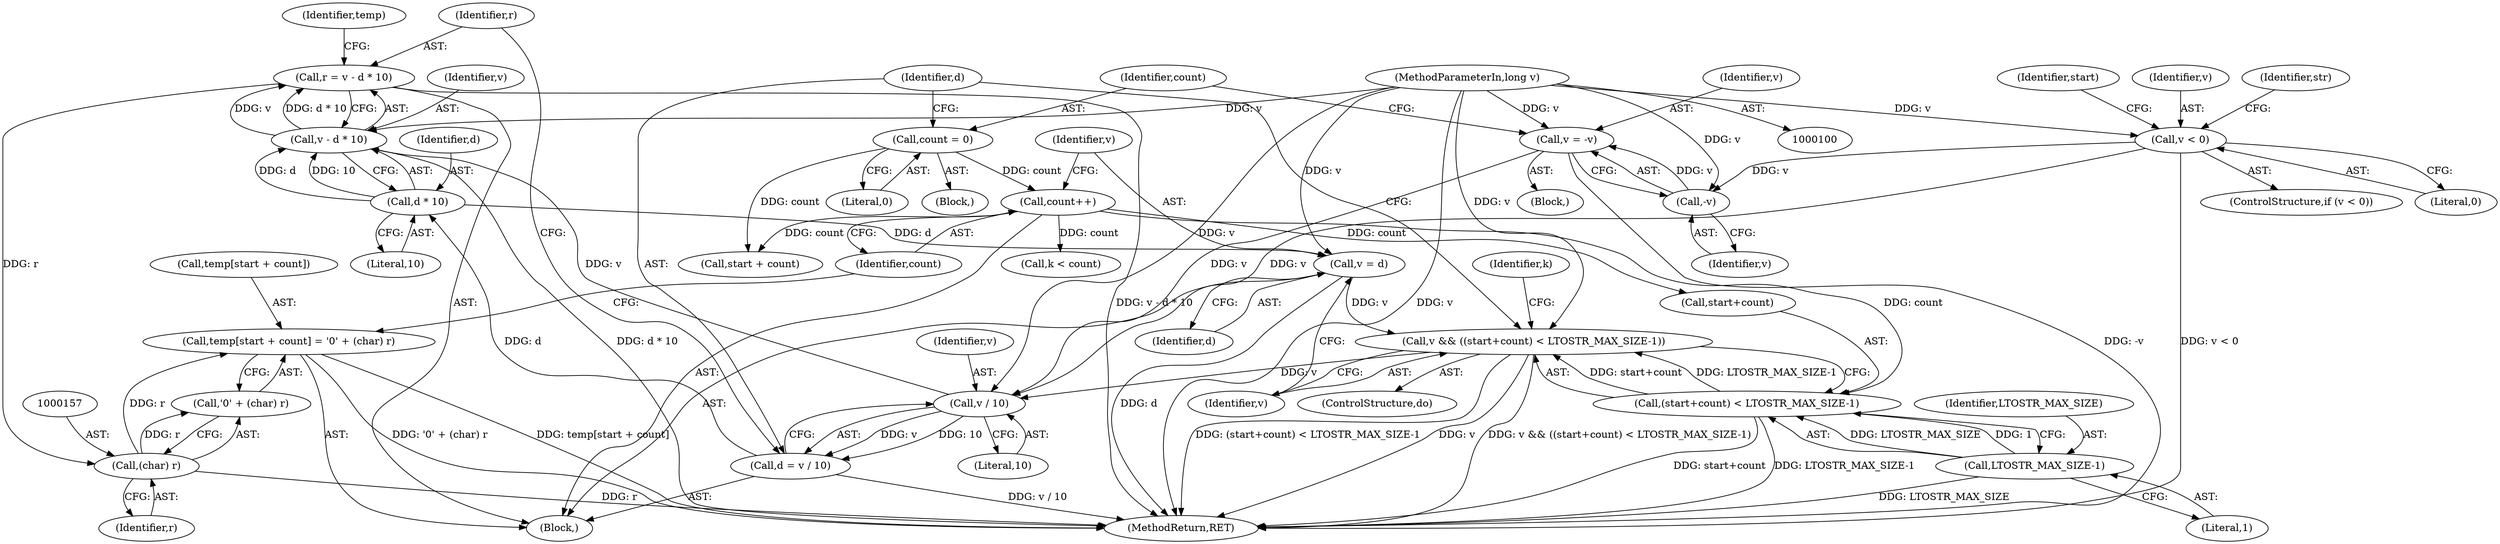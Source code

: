 digraph "0_savannah_4d4f992826a4962790ecd0cce6fbba4a415ce149@array" {
"1000148" [label="(Call,temp[start + count] = '0' + (char) r)"];
"1000156" [label="(Call,(char) r)"];
"1000141" [label="(Call,r = v - d * 10)"];
"1000143" [label="(Call,v - d * 10)"];
"1000138" [label="(Call,v / 10)"];
"1000111" [label="(Call,v < 0)"];
"1000101" [label="(MethodParameterIn,long v)"];
"1000123" [label="(Call,v = -v)"];
"1000125" [label="(Call,-v)"];
"1000164" [label="(Call,v && ((start+count) < LTOSTR_MAX_SIZE-1))"];
"1000161" [label="(Call,v = d)"];
"1000145" [label="(Call,d * 10)"];
"1000136" [label="(Call,d = v / 10)"];
"1000166" [label="(Call,(start+count) < LTOSTR_MAX_SIZE-1)"];
"1000159" [label="(Call,count++)"];
"1000131" [label="(Call,count = 0)"];
"1000170" [label="(Call,LTOSTR_MAX_SIZE-1)"];
"1000160" [label="(Identifier,count)"];
"1000166" [label="(Call,(start+count) < LTOSTR_MAX_SIZE-1)"];
"1000135" [label="(Block,)"];
"1000138" [label="(Call,v / 10)"];
"1000150" [label="(Identifier,temp)"];
"1000129" [label="(Identifier,start)"];
"1000103" [label="(Block,)"];
"1000156" [label="(Call,(char) r)"];
"1000158" [label="(Identifier,r)"];
"1000111" [label="(Call,v < 0)"];
"1000163" [label="(Identifier,d)"];
"1000146" [label="(Identifier,d)"];
"1000161" [label="(Call,v = d)"];
"1000142" [label="(Identifier,r)"];
"1000175" [label="(Identifier,k)"];
"1000132" [label="(Identifier,count)"];
"1000162" [label="(Identifier,v)"];
"1000177" [label="(Call,k < count)"];
"1000148" [label="(Call,temp[start + count] = '0' + (char) r)"];
"1000136" [label="(Call,d = v / 10)"];
"1000125" [label="(Call,-v)"];
"1000170" [label="(Call,LTOSTR_MAX_SIZE-1)"];
"1000165" [label="(Identifier,v)"];
"1000143" [label="(Call,v - d * 10)"];
"1000140" [label="(Literal,10)"];
"1000154" [label="(Call,'0' + (char) r)"];
"1000167" [label="(Call,start+count)"];
"1000134" [label="(ControlStructure,do)"];
"1000206" [label="(MethodReturn,RET)"];
"1000159" [label="(Call,count++)"];
"1000131" [label="(Call,count = 0)"];
"1000149" [label="(Call,temp[start + count])"];
"1000133" [label="(Literal,0)"];
"1000110" [label="(ControlStructure,if (v < 0))"];
"1000164" [label="(Call,v && ((start+count) < LTOSTR_MAX_SIZE-1))"];
"1000172" [label="(Literal,1)"];
"1000113" [label="(Literal,0)"];
"1000141" [label="(Call,r = v - d * 10)"];
"1000112" [label="(Identifier,v)"];
"1000114" [label="(Block,)"];
"1000147" [label="(Literal,10)"];
"1000151" [label="(Call,start + count)"];
"1000145" [label="(Call,d * 10)"];
"1000126" [label="(Identifier,v)"];
"1000101" [label="(MethodParameterIn,long v)"];
"1000139" [label="(Identifier,v)"];
"1000144" [label="(Identifier,v)"];
"1000137" [label="(Identifier,d)"];
"1000171" [label="(Identifier,LTOSTR_MAX_SIZE)"];
"1000123" [label="(Call,v = -v)"];
"1000124" [label="(Identifier,v)"];
"1000117" [label="(Identifier,str)"];
"1000148" -> "1000135"  [label="AST: "];
"1000148" -> "1000154"  [label="CFG: "];
"1000149" -> "1000148"  [label="AST: "];
"1000154" -> "1000148"  [label="AST: "];
"1000160" -> "1000148"  [label="CFG: "];
"1000148" -> "1000206"  [label="DDG: '0' + (char) r"];
"1000148" -> "1000206"  [label="DDG: temp[start + count]"];
"1000156" -> "1000148"  [label="DDG: r"];
"1000156" -> "1000154"  [label="AST: "];
"1000156" -> "1000158"  [label="CFG: "];
"1000157" -> "1000156"  [label="AST: "];
"1000158" -> "1000156"  [label="AST: "];
"1000154" -> "1000156"  [label="CFG: "];
"1000156" -> "1000206"  [label="DDG: r"];
"1000156" -> "1000154"  [label="DDG: r"];
"1000141" -> "1000156"  [label="DDG: r"];
"1000141" -> "1000135"  [label="AST: "];
"1000141" -> "1000143"  [label="CFG: "];
"1000142" -> "1000141"  [label="AST: "];
"1000143" -> "1000141"  [label="AST: "];
"1000150" -> "1000141"  [label="CFG: "];
"1000141" -> "1000206"  [label="DDG: v - d * 10"];
"1000143" -> "1000141"  [label="DDG: v"];
"1000143" -> "1000141"  [label="DDG: d * 10"];
"1000143" -> "1000145"  [label="CFG: "];
"1000144" -> "1000143"  [label="AST: "];
"1000145" -> "1000143"  [label="AST: "];
"1000143" -> "1000206"  [label="DDG: d * 10"];
"1000138" -> "1000143"  [label="DDG: v"];
"1000101" -> "1000143"  [label="DDG: v"];
"1000145" -> "1000143"  [label="DDG: d"];
"1000145" -> "1000143"  [label="DDG: 10"];
"1000138" -> "1000136"  [label="AST: "];
"1000138" -> "1000140"  [label="CFG: "];
"1000139" -> "1000138"  [label="AST: "];
"1000140" -> "1000138"  [label="AST: "];
"1000136" -> "1000138"  [label="CFG: "];
"1000138" -> "1000136"  [label="DDG: v"];
"1000138" -> "1000136"  [label="DDG: 10"];
"1000111" -> "1000138"  [label="DDG: v"];
"1000123" -> "1000138"  [label="DDG: v"];
"1000164" -> "1000138"  [label="DDG: v"];
"1000101" -> "1000138"  [label="DDG: v"];
"1000111" -> "1000110"  [label="AST: "];
"1000111" -> "1000113"  [label="CFG: "];
"1000112" -> "1000111"  [label="AST: "];
"1000113" -> "1000111"  [label="AST: "];
"1000117" -> "1000111"  [label="CFG: "];
"1000129" -> "1000111"  [label="CFG: "];
"1000111" -> "1000206"  [label="DDG: v < 0"];
"1000101" -> "1000111"  [label="DDG: v"];
"1000111" -> "1000125"  [label="DDG: v"];
"1000101" -> "1000100"  [label="AST: "];
"1000101" -> "1000206"  [label="DDG: v"];
"1000101" -> "1000123"  [label="DDG: v"];
"1000101" -> "1000125"  [label="DDG: v"];
"1000101" -> "1000161"  [label="DDG: v"];
"1000101" -> "1000164"  [label="DDG: v"];
"1000123" -> "1000114"  [label="AST: "];
"1000123" -> "1000125"  [label="CFG: "];
"1000124" -> "1000123"  [label="AST: "];
"1000125" -> "1000123"  [label="AST: "];
"1000132" -> "1000123"  [label="CFG: "];
"1000123" -> "1000206"  [label="DDG: -v"];
"1000125" -> "1000123"  [label="DDG: v"];
"1000125" -> "1000126"  [label="CFG: "];
"1000126" -> "1000125"  [label="AST: "];
"1000164" -> "1000134"  [label="AST: "];
"1000164" -> "1000165"  [label="CFG: "];
"1000164" -> "1000166"  [label="CFG: "];
"1000165" -> "1000164"  [label="AST: "];
"1000166" -> "1000164"  [label="AST: "];
"1000137" -> "1000164"  [label="CFG: "];
"1000175" -> "1000164"  [label="CFG: "];
"1000164" -> "1000206"  [label="DDG: v && ((start+count) < LTOSTR_MAX_SIZE-1)"];
"1000164" -> "1000206"  [label="DDG: (start+count) < LTOSTR_MAX_SIZE-1"];
"1000164" -> "1000206"  [label="DDG: v"];
"1000161" -> "1000164"  [label="DDG: v"];
"1000166" -> "1000164"  [label="DDG: start+count"];
"1000166" -> "1000164"  [label="DDG: LTOSTR_MAX_SIZE-1"];
"1000161" -> "1000135"  [label="AST: "];
"1000161" -> "1000163"  [label="CFG: "];
"1000162" -> "1000161"  [label="AST: "];
"1000163" -> "1000161"  [label="AST: "];
"1000165" -> "1000161"  [label="CFG: "];
"1000161" -> "1000206"  [label="DDG: d"];
"1000145" -> "1000161"  [label="DDG: d"];
"1000145" -> "1000147"  [label="CFG: "];
"1000146" -> "1000145"  [label="AST: "];
"1000147" -> "1000145"  [label="AST: "];
"1000136" -> "1000145"  [label="DDG: d"];
"1000136" -> "1000135"  [label="AST: "];
"1000137" -> "1000136"  [label="AST: "];
"1000142" -> "1000136"  [label="CFG: "];
"1000136" -> "1000206"  [label="DDG: v / 10"];
"1000166" -> "1000170"  [label="CFG: "];
"1000167" -> "1000166"  [label="AST: "];
"1000170" -> "1000166"  [label="AST: "];
"1000166" -> "1000206"  [label="DDG: start+count"];
"1000166" -> "1000206"  [label="DDG: LTOSTR_MAX_SIZE-1"];
"1000159" -> "1000166"  [label="DDG: count"];
"1000170" -> "1000166"  [label="DDG: LTOSTR_MAX_SIZE"];
"1000170" -> "1000166"  [label="DDG: 1"];
"1000159" -> "1000135"  [label="AST: "];
"1000159" -> "1000160"  [label="CFG: "];
"1000160" -> "1000159"  [label="AST: "];
"1000162" -> "1000159"  [label="CFG: "];
"1000159" -> "1000151"  [label="DDG: count"];
"1000131" -> "1000159"  [label="DDG: count"];
"1000159" -> "1000167"  [label="DDG: count"];
"1000159" -> "1000177"  [label="DDG: count"];
"1000131" -> "1000103"  [label="AST: "];
"1000131" -> "1000133"  [label="CFG: "];
"1000132" -> "1000131"  [label="AST: "];
"1000133" -> "1000131"  [label="AST: "];
"1000137" -> "1000131"  [label="CFG: "];
"1000131" -> "1000151"  [label="DDG: count"];
"1000170" -> "1000172"  [label="CFG: "];
"1000171" -> "1000170"  [label="AST: "];
"1000172" -> "1000170"  [label="AST: "];
"1000170" -> "1000206"  [label="DDG: LTOSTR_MAX_SIZE"];
}
